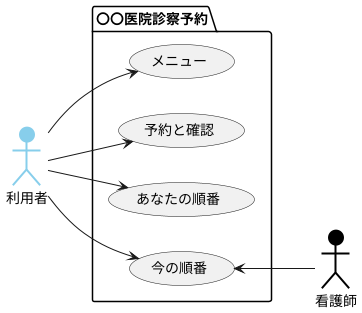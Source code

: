 @startuml ユースケース図
    left to right direction
    actor 利用者 #SkyBlue;line:SkyBlue;line.bold;
    actor 看護師 #Black;line:Black;line.bold;
    package 〇〇医院診察予約{
        usecase メニュー
        usecase 予約と確認
        usecase あなたの順番
        usecase 今の順番
    }

    利用者 --> メニュー
    利用者 --> 予約と確認
    利用者 --> あなたの順番
    利用者 --> 今の順番
    今の順番 <-- 看護師

@enduml